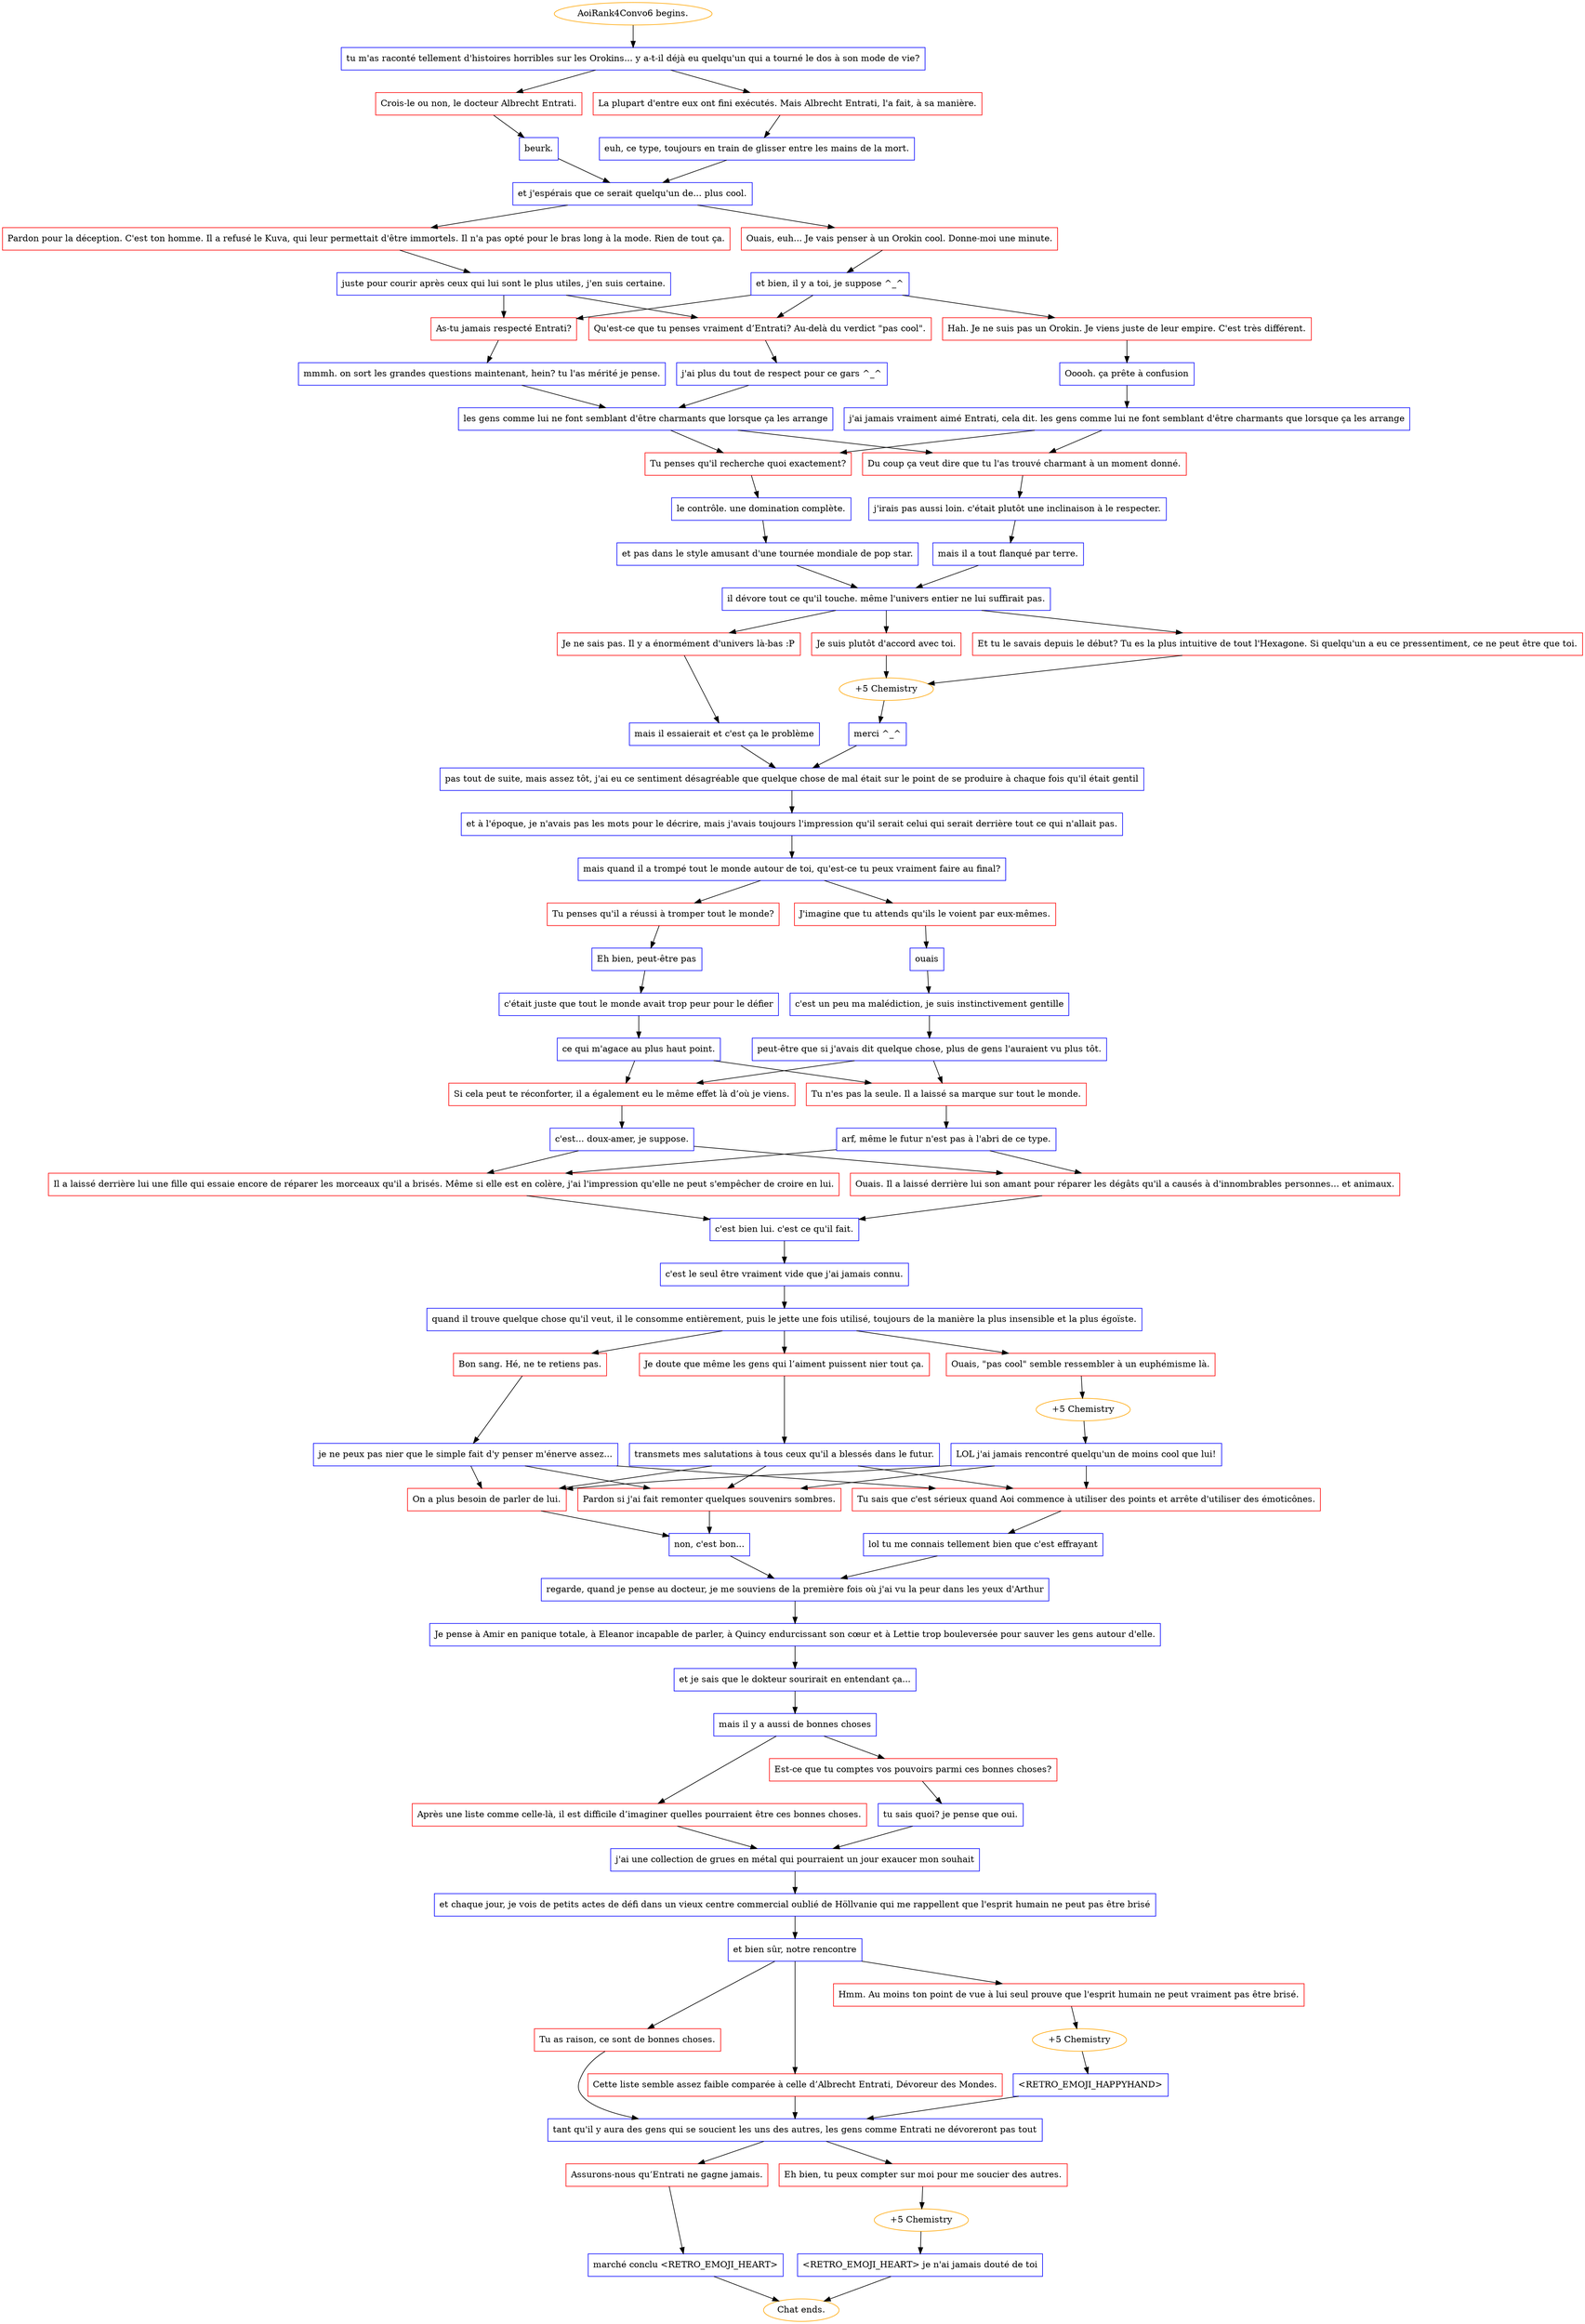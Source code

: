 digraph {
	"AoiRank4Convo6 begins." [color=orange];
		"AoiRank4Convo6 begins." -> j3268017776;
	j3268017776 [label="tu m'as raconté tellement d'histoires horribles sur les Orokins... y a-t-il déjà eu quelqu'un qui a tourné le dos à son mode de vie?",shape=box,color=blue];
		j3268017776 -> j1488345952;
		j3268017776 -> j1933425374;
	j1488345952 [label="Crois-le ou non, le docteur Albrecht Entrati.",shape=box,color=red];
		j1488345952 -> j1793862164;
	j1933425374 [label="La plupart d'entre eux ont fini exécutés. Mais Albrecht Entrati, l'a fait, à sa manière.",shape=box,color=red];
		j1933425374 -> j3338944740;
	j1793862164 [label="beurk.",shape=box,color=blue];
		j1793862164 -> j626302693;
	j3338944740 [label="euh, ce type, toujours en train de glisser entre les mains de la mort.",shape=box,color=blue];
		j3338944740 -> j626302693;
	j626302693 [label="et j'espérais que ce serait quelqu'un de... plus cool.",shape=box,color=blue];
		j626302693 -> j3672566694;
		j626302693 -> j4171861614;
	j3672566694 [label="Pardon pour la déception. C'est ton homme. Il a refusé le Kuva, qui leur permettait d'être immortels. Il n'a pas opté pour le bras long à la mode. Rien de tout ça.",shape=box,color=red];
		j3672566694 -> j1496732894;
	j4171861614 [label="Ouais, euh... Je vais penser à un Orokin cool. Donne-moi une minute.",shape=box,color=red];
		j4171861614 -> j3820288583;
	j1496732894 [label="juste pour courir après ceux qui lui sont le plus utiles, j'en suis certaine.",shape=box,color=blue];
		j1496732894 -> j3077371065;
		j1496732894 -> j2870770462;
	j3820288583 [label="et bien, il y a toi, je suppose ^_^",shape=box,color=blue];
		j3820288583 -> j3077371065;
		j3820288583 -> j2870770462;
		j3820288583 -> j1880357066;
	j3077371065 [label="As-tu jamais respecté Entrati?",shape=box,color=red];
		j3077371065 -> j3612447655;
	j2870770462 [label="Qu'est-ce que tu penses vraiment d’Entrati? Au-delà du verdict \"pas cool\".",shape=box,color=red];
		j2870770462 -> j1257379429;
	j1880357066 [label="Hah. Je ne suis pas un Orokin. Je viens juste de leur empire. C'est très différent.",shape=box,color=red];
		j1880357066 -> j2828975319;
	j3612447655 [label="mmmh. on sort les grandes questions maintenant, hein? tu l'as mérité je pense.",shape=box,color=blue];
		j3612447655 -> j4256040968;
	j1257379429 [label="j'ai plus du tout de respect pour ce gars ^_^",shape=box,color=blue];
		j1257379429 -> j4256040968;
	j2828975319 [label="Ooooh. ça prête à confusion",shape=box,color=blue];
		j2828975319 -> j1545599869;
	j4256040968 [label="les gens comme lui ne font semblant d'être charmants que lorsque ça les arrange",shape=box,color=blue];
		j4256040968 -> j2524679220;
		j4256040968 -> j1199120351;
	j1545599869 [label="j'ai jamais vraiment aimé Entrati, cela dit. les gens comme lui ne font semblant d'être charmants que lorsque ça les arrange",shape=box,color=blue];
		j1545599869 -> j2524679220;
		j1545599869 -> j1199120351;
	j2524679220 [label="Tu penses qu'il recherche quoi exactement?",shape=box,color=red];
		j2524679220 -> j2002213037;
	j1199120351 [label="Du coup ça veut dire que tu l'as trouvé charmant à un moment donné.",shape=box,color=red];
		j1199120351 -> j2859805045;
	j2002213037 [label="le contrôle. une domination complète.",shape=box,color=blue];
		j2002213037 -> j284372079;
	j2859805045 [label="j'irais pas aussi loin. c'était plutôt une inclinaison à le respecter.",shape=box,color=blue];
		j2859805045 -> j2806162608;
	j284372079 [label="et pas dans le style amusant d'une tournée mondiale de pop star.",shape=box,color=blue];
		j284372079 -> j4250197199;
	j2806162608 [label="mais il a tout flanqué par terre.",shape=box,color=blue];
		j2806162608 -> j4250197199;
	j4250197199 [label="il dévore tout ce qu'il touche. même l'univers entier ne lui suffirait pas.",shape=box,color=blue];
		j4250197199 -> j3146020071;
		j4250197199 -> j4023460173;
		j4250197199 -> j225168315;
	j3146020071 [label="Et tu le savais depuis le début? Tu es la plus intuitive de tout l'Hexagone. Si quelqu'un a eu ce pressentiment, ce ne peut être que toi.",shape=box,color=red];
		j3146020071 -> j4168761295;
	j4023460173 [label="Je suis plutôt d'accord avec toi.",shape=box,color=red];
		j4023460173 -> j4168761295;
	j225168315 [label="Je ne sais pas. Il y a énormément d'univers là-bas :P",shape=box,color=red];
		j225168315 -> j3078366812;
	j4168761295 [label="+5 Chemistry",color=orange];
		j4168761295 -> j740374019;
	j3078366812 [label="mais il essaierait et c'est ça le problème",shape=box,color=blue];
		j3078366812 -> j2141419571;
	j740374019 [label="merci ^_^",shape=box,color=blue];
		j740374019 -> j2141419571;
	j2141419571 [label="pas tout de suite, mais assez tôt, j'ai eu ce sentiment désagréable que quelque chose de mal était sur le point de se produire à chaque fois qu'il était gentil",shape=box,color=blue];
		j2141419571 -> j2701685985;
	j2701685985 [label="et à l'époque, je n'avais pas les mots pour le décrire, mais j'avais toujours l'impression qu'il serait celui qui serait derrière tout ce qui n'allait pas.",shape=box,color=blue];
		j2701685985 -> j1276060293;
	j1276060293 [label="mais quand il a trompé tout le monde autour de toi, qu'est-ce tu peux vraiment faire au final?",shape=box,color=blue];
		j1276060293 -> j3960349447;
		j1276060293 -> j2542373938;
	j3960349447 [label="Tu penses qu'il a réussi à tromper tout le monde?",shape=box,color=red];
		j3960349447 -> j1383960510;
	j2542373938 [label="J'imagine que tu attends qu'ils le voient par eux-mêmes.",shape=box,color=red];
		j2542373938 -> j4175521851;
	j1383960510 [label="Eh bien, peut-être pas",shape=box,color=blue];
		j1383960510 -> j1412824457;
	j4175521851 [label="ouais",shape=box,color=blue];
		j4175521851 -> j2254303621;
	j1412824457 [label="c'était juste que tout le monde avait trop peur pour le défier",shape=box,color=blue];
		j1412824457 -> j497039751;
	j2254303621 [label="c'est un peu ma malédiction, je suis instinctivement gentille",shape=box,color=blue];
		j2254303621 -> j769541442;
	j497039751 [label="ce qui m'agace au plus haut point.",shape=box,color=blue];
		j497039751 -> j2979321665;
		j497039751 -> j642426380;
	j769541442 [label="peut-être que si j'avais dit quelque chose, plus de gens l'auraient vu plus tôt.",shape=box,color=blue];
		j769541442 -> j2979321665;
		j769541442 -> j642426380;
	j2979321665 [label="Si cela peut te réconforter, il a également eu le même effet là d’où je viens.",shape=box,color=red];
		j2979321665 -> j3372069395;
	j642426380 [label="Tu n'es pas la seule. Il a laissé sa marque sur tout le monde.",shape=box,color=red];
		j642426380 -> j3289020233;
	j3372069395 [label="c'est... doux-amer, je suppose.",shape=box,color=blue];
		j3372069395 -> j1595660331;
		j3372069395 -> j4121884584;
	j3289020233 [label="arf, même le futur n'est pas à l'abri de ce type.",shape=box,color=blue];
		j3289020233 -> j1595660331;
		j3289020233 -> j4121884584;
	j1595660331 [label="Il a laissé derrière lui une fille qui essaie encore de réparer les morceaux qu'il a brisés. Même si elle est en colère, j'ai l'impression qu'elle ne peut s'empêcher de croire en lui.",shape=box,color=red];
		j1595660331 -> j2164166015;
	j4121884584 [label="Ouais. Il a laissé derrière lui son amant pour réparer les dégâts qu'il a causés à d'innombrables personnes... et animaux.",shape=box,color=red];
		j4121884584 -> j2164166015;
	j2164166015 [label="c'est bien lui. c'est ce qu'il fait.",shape=box,color=blue];
		j2164166015 -> j513604003;
	j513604003 [label="c'est le seul être vraiment vide que j'ai jamais connu.",shape=box,color=blue];
		j513604003 -> j3764030425;
	j3764030425 [label="quand il trouve quelque chose qu'il veut, il le consomme entièrement, puis le jette une fois utilisé, toujours de la manière la plus insensible et la plus égoïste.",shape=box,color=blue];
		j3764030425 -> j45765054;
		j3764030425 -> j1164561573;
		j3764030425 -> j3225992428;
	j45765054 [label="Ouais, \"pas cool\" semble ressembler à un euphémisme là.",shape=box,color=red];
		j45765054 -> j2268677682;
	j1164561573 [label="Bon sang. Hé, ne te retiens pas.",shape=box,color=red];
		j1164561573 -> j2507923774;
	j3225992428 [label="Je doute que même les gens qui l’aiment puissent nier tout ça.",shape=box,color=red];
		j3225992428 -> j1031314884;
	j2268677682 [label="+5 Chemistry",color=orange];
		j2268677682 -> j1797745005;
	j2507923774 [label="je ne peux pas nier que le simple fait d'y penser m'énerve assez...",shape=box,color=blue];
		j2507923774 -> j1116170948;
		j2507923774 -> j1985088738;
		j2507923774 -> j3537776645;
	j1031314884 [label="transmets mes salutations à tous ceux qu'il a blessés dans le futur.",shape=box,color=blue];
		j1031314884 -> j1116170948;
		j1031314884 -> j1985088738;
		j1031314884 -> j3537776645;
	j1797745005 [label="LOL j'ai jamais rencontré quelqu'un de moins cool que lui!",shape=box,color=blue];
		j1797745005 -> j1116170948;
		j1797745005 -> j1985088738;
		j1797745005 -> j3537776645;
	j1116170948 [label="Pardon si j'ai fait remonter quelques souvenirs sombres.",shape=box,color=red];
		j1116170948 -> j536235695;
	j1985088738 [label="On a plus besoin de parler de lui.",shape=box,color=red];
		j1985088738 -> j536235695;
	j3537776645 [label="Tu sais que c'est sérieux quand Aoi commence à utiliser des points et arrête d'utiliser des émoticônes.",shape=box,color=red];
		j3537776645 -> j3089845334;
	j536235695 [label="non, c'est bon...",shape=box,color=blue];
		j536235695 -> j3456908588;
	j3089845334 [label="lol tu me connais tellement bien que c'est effrayant",shape=box,color=blue];
		j3089845334 -> j3456908588;
	j3456908588 [label="regarde, quand je pense au docteur, je me souviens de la première fois où j'ai vu la peur dans les yeux d'Arthur",shape=box,color=blue];
		j3456908588 -> j2590962651;
	j2590962651 [label="Je pense à Amir en panique totale, à Eleanor incapable de parler, à Quincy endurcissant son cœur et à Lettie trop bouleversée pour sauver les gens autour d'elle.",shape=box,color=blue];
		j2590962651 -> j1110722304;
	j1110722304 [label="et je sais que le dokteur sourirait en entendant ça...",shape=box,color=blue];
		j1110722304 -> j3900627836;
	j3900627836 [label="mais il y a aussi de bonnes choses",shape=box,color=blue];
		j3900627836 -> j225221147;
		j3900627836 -> j2016957465;
	j225221147 [label="Après une liste comme celle-là, il est difficile d’imaginer quelles pourraient être ces bonnes choses.",shape=box,color=red];
		j225221147 -> j3018785076;
	j2016957465 [label="Est-ce que tu comptes vos pouvoirs parmi ces bonnes choses?",shape=box,color=red];
		j2016957465 -> j1634441523;
	j3018785076 [label="j'ai une collection de grues en métal qui pourraient un jour exaucer mon souhait",shape=box,color=blue];
		j3018785076 -> j950740340;
	j1634441523 [label="tu sais quoi? je pense que oui.",shape=box,color=blue];
		j1634441523 -> j3018785076;
	j950740340 [label="et chaque jour, je vois de petits actes de défi dans un vieux centre commercial oublié de Höllvanie qui me rappellent que l'esprit humain ne peut pas être brisé",shape=box,color=blue];
		j950740340 -> j1781143553;
	j1781143553 [label="et bien sûr, notre rencontre",shape=box,color=blue];
		j1781143553 -> j1574532229;
		j1781143553 -> j3336672333;
		j1781143553 -> j2148563344;
	j1574532229 [label="Hmm. Au moins ton point de vue à lui seul prouve que l'esprit humain ne peut vraiment pas être brisé.",shape=box,color=red];
		j1574532229 -> j3198786582;
	j3336672333 [label="Tu as raison, ce sont de bonnes choses.",shape=box,color=red];
		j3336672333 -> j2112794028;
	j2148563344 [label="Cette liste semble assez faible comparée à celle d’Albrecht Entrati, Dévoreur des Mondes.",shape=box,color=red];
		j2148563344 -> j2112794028;
	j3198786582 [label="+5 Chemistry",color=orange];
		j3198786582 -> j1117269293;
	j2112794028 [label="tant qu'il y aura des gens qui se soucient les uns des autres, les gens comme Entrati ne dévoreront pas tout",shape=box,color=blue];
		j2112794028 -> j3677675245;
		j2112794028 -> j1235001045;
	j1117269293 [label="<RETRO_EMOJI_HAPPYHAND>",shape=box,color=blue];
		j1117269293 -> j2112794028;
	j3677675245 [label="Assurons-nous qu’Entrati ne gagne jamais.",shape=box,color=red];
		j3677675245 -> j518544777;
	j1235001045 [label="Eh bien, tu peux compter sur moi pour me soucier des autres.",shape=box,color=red];
		j1235001045 -> j457390910;
	j518544777 [label="marché conclu <RETRO_EMOJI_HEART>",shape=box,color=blue];
		j518544777 -> "Chat ends.";
	j457390910 [label="+5 Chemistry",color=orange];
		j457390910 -> j3399185565;
	"Chat ends." [color=orange];
	j3399185565 [label="<RETRO_EMOJI_HEART> je n'ai jamais douté de toi",shape=box,color=blue];
		j3399185565 -> "Chat ends.";
}